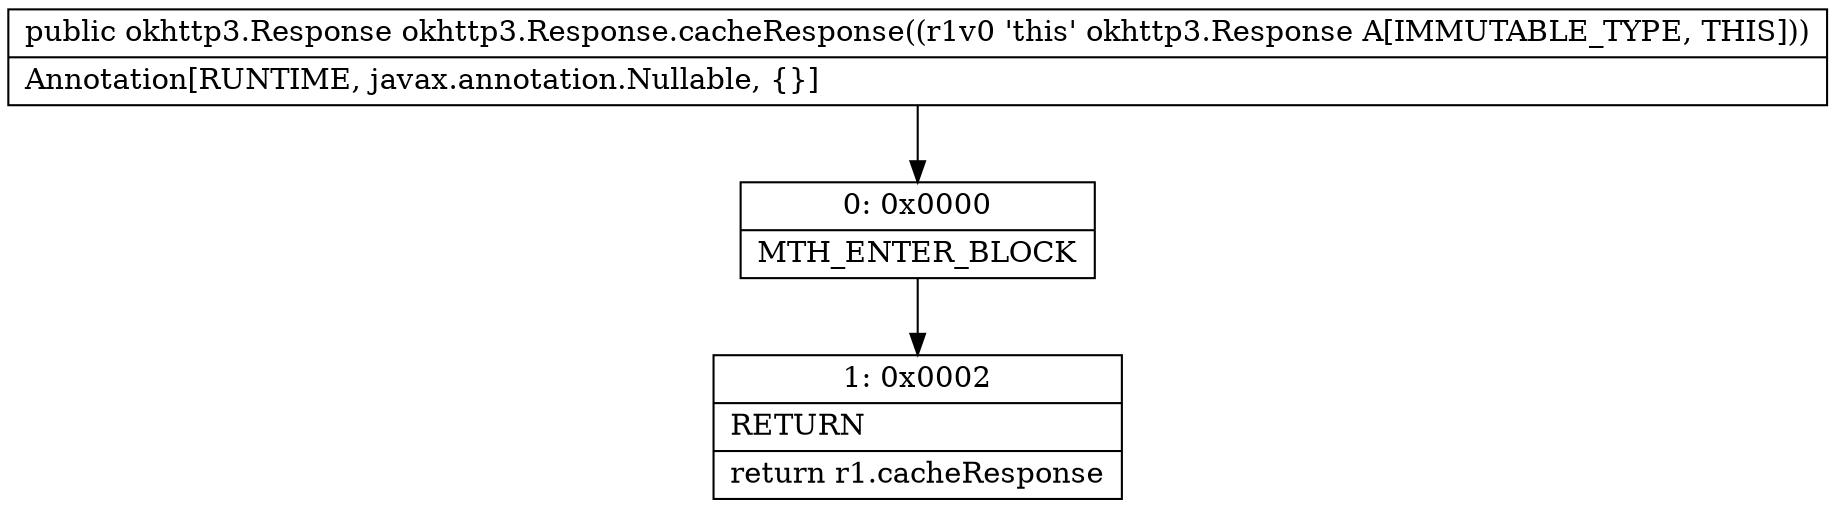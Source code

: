 digraph "CFG forokhttp3.Response.cacheResponse()Lokhttp3\/Response;" {
Node_0 [shape=record,label="{0\:\ 0x0000|MTH_ENTER_BLOCK\l}"];
Node_1 [shape=record,label="{1\:\ 0x0002|RETURN\l|return r1.cacheResponse\l}"];
MethodNode[shape=record,label="{public okhttp3.Response okhttp3.Response.cacheResponse((r1v0 'this' okhttp3.Response A[IMMUTABLE_TYPE, THIS]))  | Annotation[RUNTIME, javax.annotation.Nullable, \{\}]\l}"];
MethodNode -> Node_0;
Node_0 -> Node_1;
}


